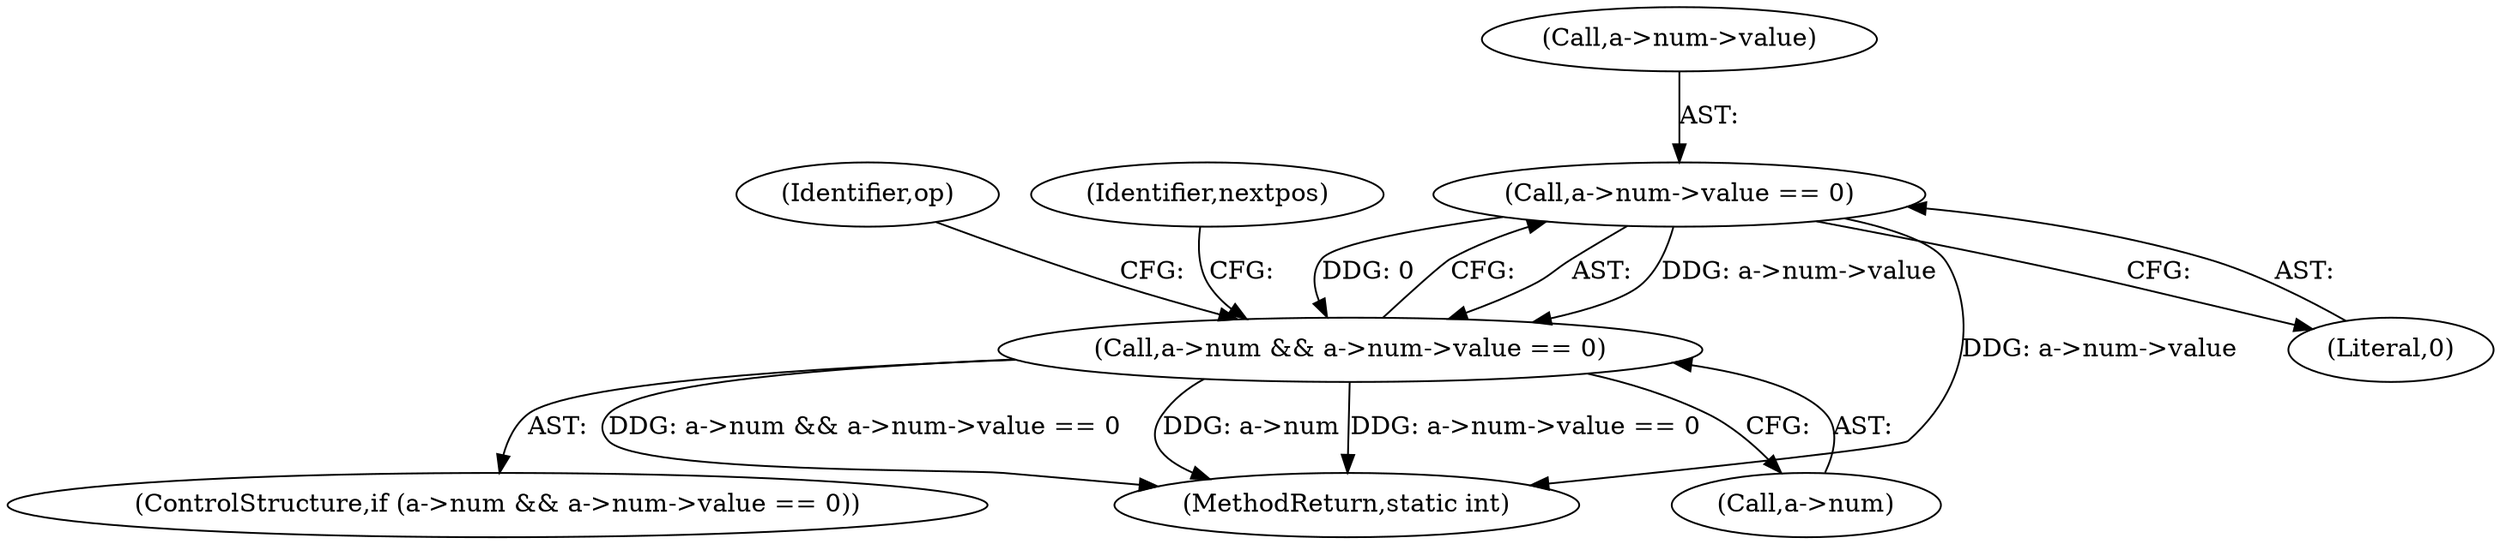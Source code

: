 digraph "0_radare2_9b46d38dd3c4de6048a488b655c7319f845af185@pointer" {
"1000807" [label="(Call,a->num->value == 0)"];
"1000803" [label="(Call,a->num && a->num->value == 0)"];
"1000819" [label="(Identifier,op)"];
"1000944" [label="(MethodReturn,static int)"];
"1000813" [label="(Literal,0)"];
"1000802" [label="(ControlStructure,if (a->num && a->num->value == 0))"];
"1000808" [label="(Call,a->num->value)"];
"1000807" [label="(Call,a->num->value == 0)"];
"1000804" [label="(Call,a->num)"];
"1000803" [label="(Call,a->num && a->num->value == 0)"];
"1000816" [label="(Identifier,nextpos)"];
"1000807" -> "1000803"  [label="AST: "];
"1000807" -> "1000813"  [label="CFG: "];
"1000808" -> "1000807"  [label="AST: "];
"1000813" -> "1000807"  [label="AST: "];
"1000803" -> "1000807"  [label="CFG: "];
"1000807" -> "1000944"  [label="DDG: a->num->value"];
"1000807" -> "1000803"  [label="DDG: a->num->value"];
"1000807" -> "1000803"  [label="DDG: 0"];
"1000803" -> "1000802"  [label="AST: "];
"1000803" -> "1000804"  [label="CFG: "];
"1000804" -> "1000803"  [label="AST: "];
"1000816" -> "1000803"  [label="CFG: "];
"1000819" -> "1000803"  [label="CFG: "];
"1000803" -> "1000944"  [label="DDG: a->num->value == 0"];
"1000803" -> "1000944"  [label="DDG: a->num && a->num->value == 0"];
"1000803" -> "1000944"  [label="DDG: a->num"];
}

